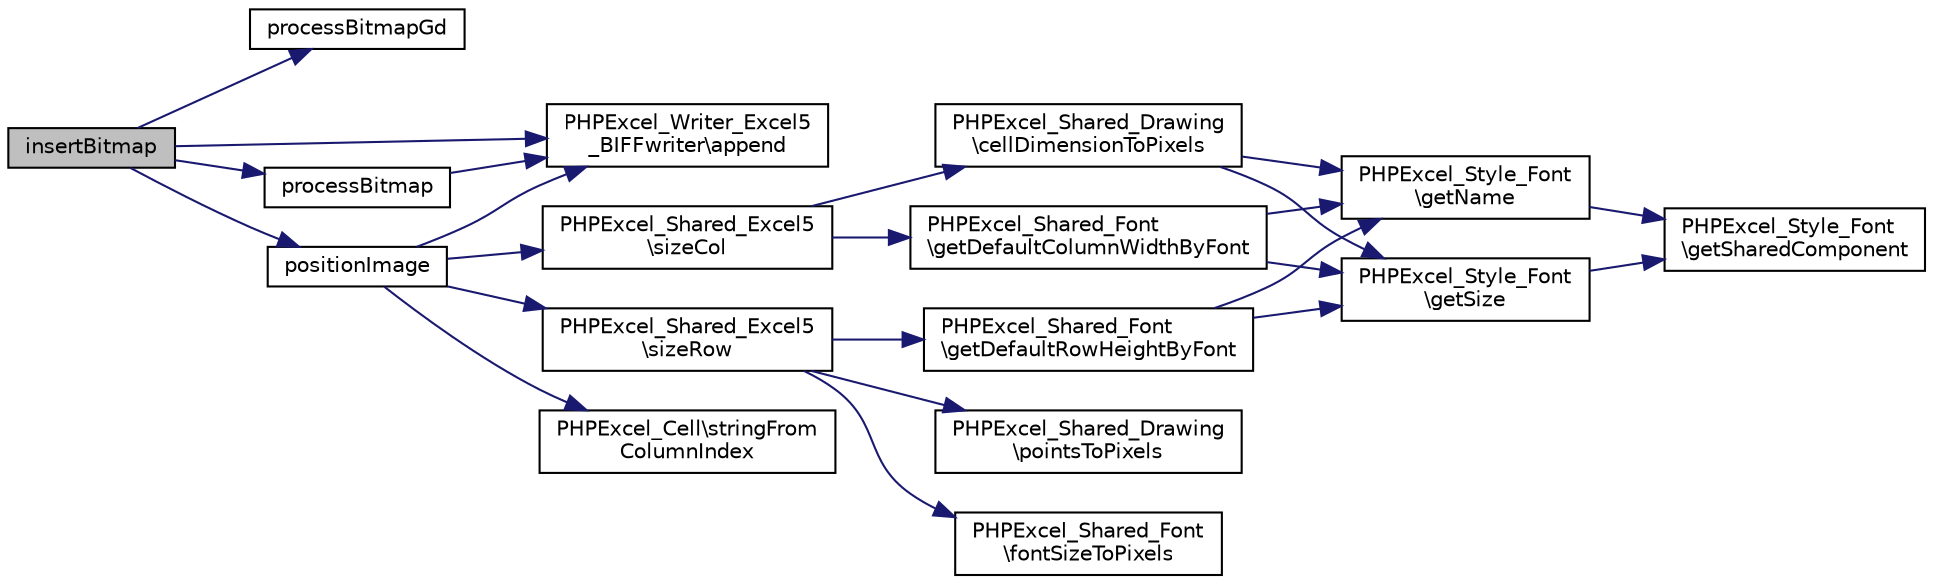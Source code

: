 digraph "insertBitmap"
{
  edge [fontname="Helvetica",fontsize="10",labelfontname="Helvetica",labelfontsize="10"];
  node [fontname="Helvetica",fontsize="10",shape=record];
  rankdir="LR";
  Node28 [label="insertBitmap",height=0.2,width=0.4,color="black", fillcolor="grey75", style="filled", fontcolor="black"];
  Node28 -> Node29 [color="midnightblue",fontsize="10",style="solid",fontname="Helvetica"];
  Node29 [label="processBitmapGd",height=0.2,width=0.4,color="black", fillcolor="white", style="filled",URL="$class_p_h_p_excel___writer___excel5___worksheet.html#acd2b96df108196f7feb4fb8972910594"];
  Node28 -> Node30 [color="midnightblue",fontsize="10",style="solid",fontname="Helvetica"];
  Node30 [label="processBitmap",height=0.2,width=0.4,color="black", fillcolor="white", style="filled",URL="$class_p_h_p_excel___writer___excel5___worksheet.html#ae75413ab35f235908ba5e73a3c9b57ad"];
  Node30 -> Node31 [color="midnightblue",fontsize="10",style="solid",fontname="Helvetica"];
  Node31 [label="PHPExcel_Writer_Excel5\l_BIFFwriter\\append",height=0.2,width=0.4,color="black", fillcolor="white", style="filled",URL="$class_p_h_p_excel___writer___excel5___b_i_f_fwriter.html#ad117ad2ab651e4adbdced2fdae4116b8"];
  Node28 -> Node32 [color="midnightblue",fontsize="10",style="solid",fontname="Helvetica"];
  Node32 [label="positionImage",height=0.2,width=0.4,color="black", fillcolor="white", style="filled",URL="$class_p_h_p_excel___writer___excel5___worksheet.html#aafac3fd0b5a1f03de888741119506ab9"];
  Node32 -> Node33 [color="midnightblue",fontsize="10",style="solid",fontname="Helvetica"];
  Node33 [label="PHPExcel_Shared_Excel5\l\\sizeCol",height=0.2,width=0.4,color="black", fillcolor="white", style="filled",URL="$class_p_h_p_excel___shared___excel5.html#aa895208bc3d79044c3f48434d105484a"];
  Node33 -> Node34 [color="midnightblue",fontsize="10",style="solid",fontname="Helvetica"];
  Node34 [label="PHPExcel_Shared_Drawing\l\\cellDimensionToPixels",height=0.2,width=0.4,color="black", fillcolor="white", style="filled",URL="$class_p_h_p_excel___shared___drawing.html#ad277ad1275f65facccdb5786d244519f"];
  Node34 -> Node35 [color="midnightblue",fontsize="10",style="solid",fontname="Helvetica"];
  Node35 [label="PHPExcel_Style_Font\l\\getName",height=0.2,width=0.4,color="black", fillcolor="white", style="filled",URL="$class_p_h_p_excel___style___font.html#a3d0963e68bb313b163a73f2803c64600"];
  Node35 -> Node36 [color="midnightblue",fontsize="10",style="solid",fontname="Helvetica"];
  Node36 [label="PHPExcel_Style_Font\l\\getSharedComponent",height=0.2,width=0.4,color="black", fillcolor="white", style="filled",URL="$class_p_h_p_excel___style___font.html#a49e6e514d1dce7982e6864942bcb1f5d"];
  Node34 -> Node37 [color="midnightblue",fontsize="10",style="solid",fontname="Helvetica"];
  Node37 [label="PHPExcel_Style_Font\l\\getSize",height=0.2,width=0.4,color="black", fillcolor="white", style="filled",URL="$class_p_h_p_excel___style___font.html#a75cce10cdf81be6dc84881c28b3379b7"];
  Node37 -> Node36 [color="midnightblue",fontsize="10",style="solid",fontname="Helvetica"];
  Node33 -> Node38 [color="midnightblue",fontsize="10",style="solid",fontname="Helvetica"];
  Node38 [label="PHPExcel_Shared_Font\l\\getDefaultColumnWidthByFont",height=0.2,width=0.4,color="black", fillcolor="white", style="filled",URL="$class_p_h_p_excel___shared___font.html#abf49e61a47fd4c20528ec44cac7c3447"];
  Node38 -> Node35 [color="midnightblue",fontsize="10",style="solid",fontname="Helvetica"];
  Node38 -> Node37 [color="midnightblue",fontsize="10",style="solid",fontname="Helvetica"];
  Node32 -> Node39 [color="midnightblue",fontsize="10",style="solid",fontname="Helvetica"];
  Node39 [label="PHPExcel_Cell\\stringFrom\lColumnIndex",height=0.2,width=0.4,color="black", fillcolor="white", style="filled",URL="$class_p_h_p_excel___cell.html#ab5501b4cf2f8cd0af389ad4096fb9387"];
  Node32 -> Node40 [color="midnightblue",fontsize="10",style="solid",fontname="Helvetica"];
  Node40 [label="PHPExcel_Shared_Excel5\l\\sizeRow",height=0.2,width=0.4,color="black", fillcolor="white", style="filled",URL="$class_p_h_p_excel___shared___excel5.html#a920a5f25b4b102e58e59bd041c53f2cd"];
  Node40 -> Node41 [color="midnightblue",fontsize="10",style="solid",fontname="Helvetica"];
  Node41 [label="PHPExcel_Shared_Drawing\l\\pointsToPixels",height=0.2,width=0.4,color="black", fillcolor="white", style="filled",URL="$class_p_h_p_excel___shared___drawing.html#aded04525834b0b86c0c841ca1435f88a"];
  Node40 -> Node42 [color="midnightblue",fontsize="10",style="solid",fontname="Helvetica"];
  Node42 [label="PHPExcel_Shared_Font\l\\getDefaultRowHeightByFont",height=0.2,width=0.4,color="black", fillcolor="white", style="filled",URL="$class_p_h_p_excel___shared___font.html#a7fdb715cc4d872ef8b3fd2a633ff4876"];
  Node42 -> Node35 [color="midnightblue",fontsize="10",style="solid",fontname="Helvetica"];
  Node42 -> Node37 [color="midnightblue",fontsize="10",style="solid",fontname="Helvetica"];
  Node40 -> Node43 [color="midnightblue",fontsize="10",style="solid",fontname="Helvetica"];
  Node43 [label="PHPExcel_Shared_Font\l\\fontSizeToPixels",height=0.2,width=0.4,color="black", fillcolor="white", style="filled",URL="$class_p_h_p_excel___shared___font.html#a0b1206e538e39a51c4c2a029b2f70b5b"];
  Node32 -> Node31 [color="midnightblue",fontsize="10",style="solid",fontname="Helvetica"];
  Node28 -> Node31 [color="midnightblue",fontsize="10",style="solid",fontname="Helvetica"];
}
